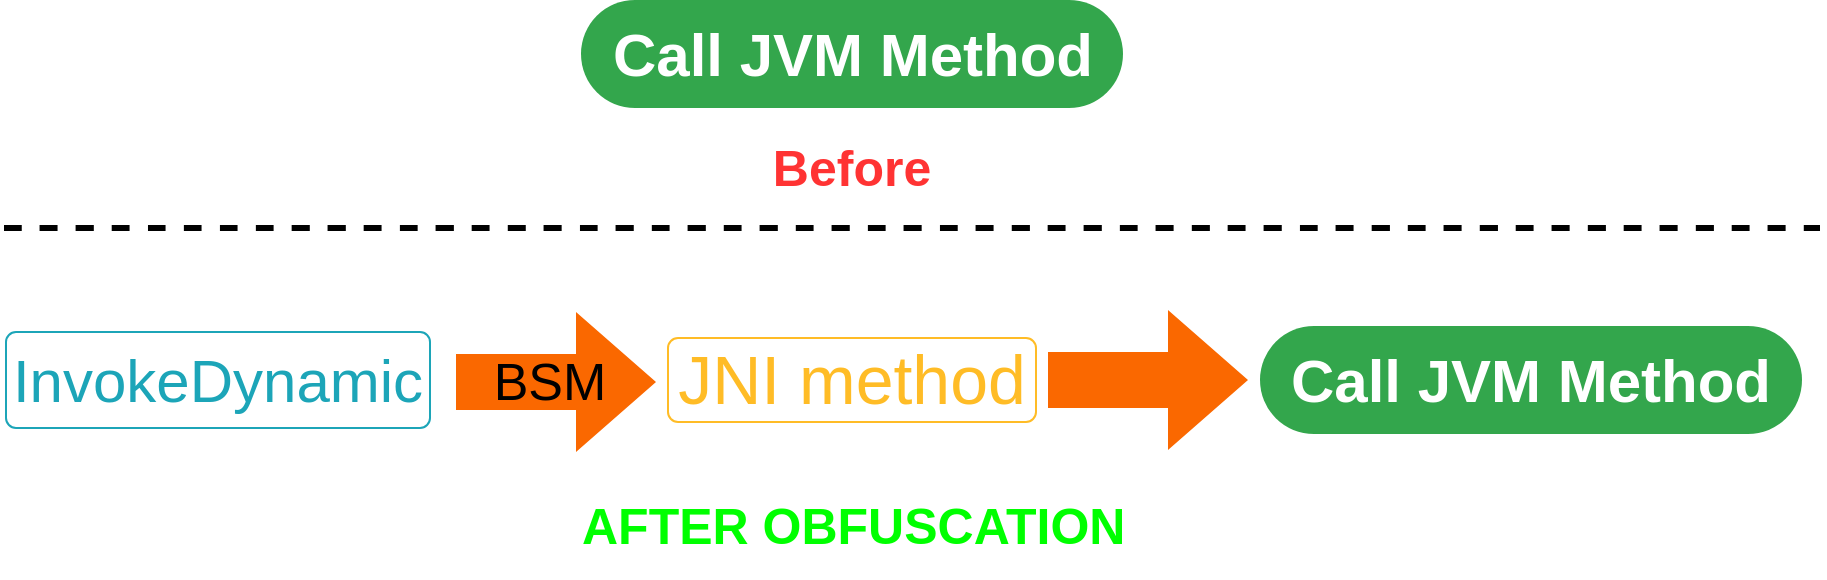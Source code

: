 <mxfile version="16.5.1" type="device"><diagram id="Src1nQ2m5AcSSeXyaqiw" name="第 1 页"><mxGraphModel dx="1646" dy="928" grid="0" gridSize="10" guides="1" tooltips="1" connect="1" arrows="1" fold="1" page="0" pageScale="1" pageWidth="1169" pageHeight="1654" math="0" shadow="0"><root><mxCell id="0"/><mxCell id="1" parent="0"/><mxCell id="ytkLgj_8M-QQ-XNOg4pT-11" value="&lt;font style=&quot;font-size: 34px;&quot;&gt;JNI method&lt;/font&gt;" style="html=1;shadow=0;dashed=0;shape=mxgraph.bootstrap.rrect;rSize=5;strokeColor=#FFBC26;strokeWidth=1;fillColor=none;fontColor=#FFBC26;whiteSpace=wrap;align=center;verticalAlign=middle;spacingLeft=0;fontStyle=0;fontSize=34;spacing=5;hachureGap=4;" parent="1" vertex="1"><mxGeometry x="50" y="215" width="184" height="42" as="geometry"/></mxCell><mxCell id="ytkLgj_8M-QQ-XNOg4pT-13" value="InvokeDynamic" style="html=1;shadow=0;dashed=0;shape=mxgraph.bootstrap.rrect;rSize=5;strokeColor=#1CA5B8;strokeWidth=1;fillColor=none;fontColor=#1CA5B8;whiteSpace=wrap;align=center;verticalAlign=middle;spacingLeft=0;fontStyle=0;fontSize=30;spacing=5;hachureGap=4;" parent="1" vertex="1"><mxGeometry x="-281" y="212" width="212" height="48" as="geometry"/></mxCell><mxCell id="ytkLgj_8M-QQ-XNOg4pT-15" value="" style="verticalLabelPosition=bottom;verticalAlign=top;html=1;strokeWidth=2;shape=mxgraph.arrows2.arrow;dy=0.6;dx=40;notch=0;hachureGap=4;fontSize=25;fontColor=#000000;noLabel=1;labelBackgroundColor=default;fillColor=#fa6800;strokeColor=none;" parent="1" vertex="1"><mxGeometry x="-56" y="202" width="100" height="70" as="geometry"/></mxCell><mxCell id="ytkLgj_8M-QQ-XNOg4pT-18" value="&lt;font style=&quot;font-size: 30px&quot;&gt;Call JVM Method&lt;/font&gt;" style="rounded=1;whiteSpace=wrap;html=1;arcSize=50;strokeColor=none;strokeWidth=1;fillColor=#33A64C;fontColor=#FFFFFF;whiteSpace=wrap;align=center;verticalAlign=middle;spacingLeft=0;fontStyle=1;fontSize=14;spacing=10;hachureGap=4;" parent="1" vertex="1"><mxGeometry x="346" y="209" width="271" height="54" as="geometry"/></mxCell><mxCell id="AAEYWgePTaziBBvsbTVl-1" value="BSM" style="text;strokeColor=none;fillColor=none;html=1;align=center;verticalAlign=middle;whiteSpace=wrap;rounded=0;hachureGap=4;fontSize=26;" vertex="1" parent="1"><mxGeometry x="-39" y="222" width="60" height="30" as="geometry"/></mxCell><mxCell id="AAEYWgePTaziBBvsbTVl-2" value="" style="verticalLabelPosition=bottom;verticalAlign=top;html=1;strokeWidth=2;shape=mxgraph.arrows2.arrow;dy=0.6;dx=40;notch=0;hachureGap=4;fontSize=25;fontColor=#000000;noLabel=1;labelBackgroundColor=default;fillColor=#fa6800;strokeColor=none;" vertex="1" parent="1"><mxGeometry x="240" y="201" width="100" height="70" as="geometry"/></mxCell><mxCell id="AAEYWgePTaziBBvsbTVl-4" value="&lt;font style=&quot;font-size: 25px;&quot;&gt;&lt;b style=&quot;font-size: 25px;&quot;&gt;AFTER OBFUSCATION&lt;/b&gt;&lt;/font&gt;" style="text;strokeColor=none;fillColor=none;html=1;align=left;verticalAlign=middle;whiteSpace=wrap;rounded=0;hachureGap=4;fontSize=25;fontColor=#00FF00;" vertex="1" parent="1"><mxGeometry x="5" y="281" width="274" height="54" as="geometry"/></mxCell><mxCell id="AAEYWgePTaziBBvsbTVl-5" value="&lt;font color=&quot;#ff3333&quot; style=&quot;font-size: 25px;&quot;&gt;&lt;b style=&quot;font-size: 25px;&quot;&gt;Before&lt;/b&gt;&lt;/font&gt;" style="text;strokeColor=none;fillColor=none;html=1;align=center;verticalAlign=middle;whiteSpace=wrap;rounded=0;hachureGap=4;fontSize=25;fontColor=#00FF00;" vertex="1" parent="1"><mxGeometry x="69" y="102" width="146" height="54" as="geometry"/></mxCell><mxCell id="AAEYWgePTaziBBvsbTVl-6" value="&lt;font style=&quot;font-size: 30px&quot;&gt;Call JVM Method&lt;/font&gt;" style="rounded=1;whiteSpace=wrap;html=1;arcSize=50;strokeColor=none;strokeWidth=1;fillColor=#33A64C;fontColor=#FFFFFF;whiteSpace=wrap;align=center;verticalAlign=middle;spacingLeft=0;fontStyle=1;fontSize=14;spacing=10;hachureGap=4;" vertex="1" parent="1"><mxGeometry x="6.5" y="46" width="271" height="54" as="geometry"/></mxCell><mxCell id="AAEYWgePTaziBBvsbTVl-7" value="" style="endArrow=none;dashed=1;html=1;rounded=0;fontSize=42;fontColor=#FF3333;startSize=14;endSize=14;sourcePerimeterSpacing=8;targetPerimeterSpacing=8;curved=1;strokeWidth=3;" edge="1" parent="1"><mxGeometry width="50" height="50" relative="1" as="geometry"><mxPoint x="-282" y="160" as="sourcePoint"/><mxPoint x="626" y="160" as="targetPoint"/></mxGeometry></mxCell></root></mxGraphModel></diagram></mxfile>